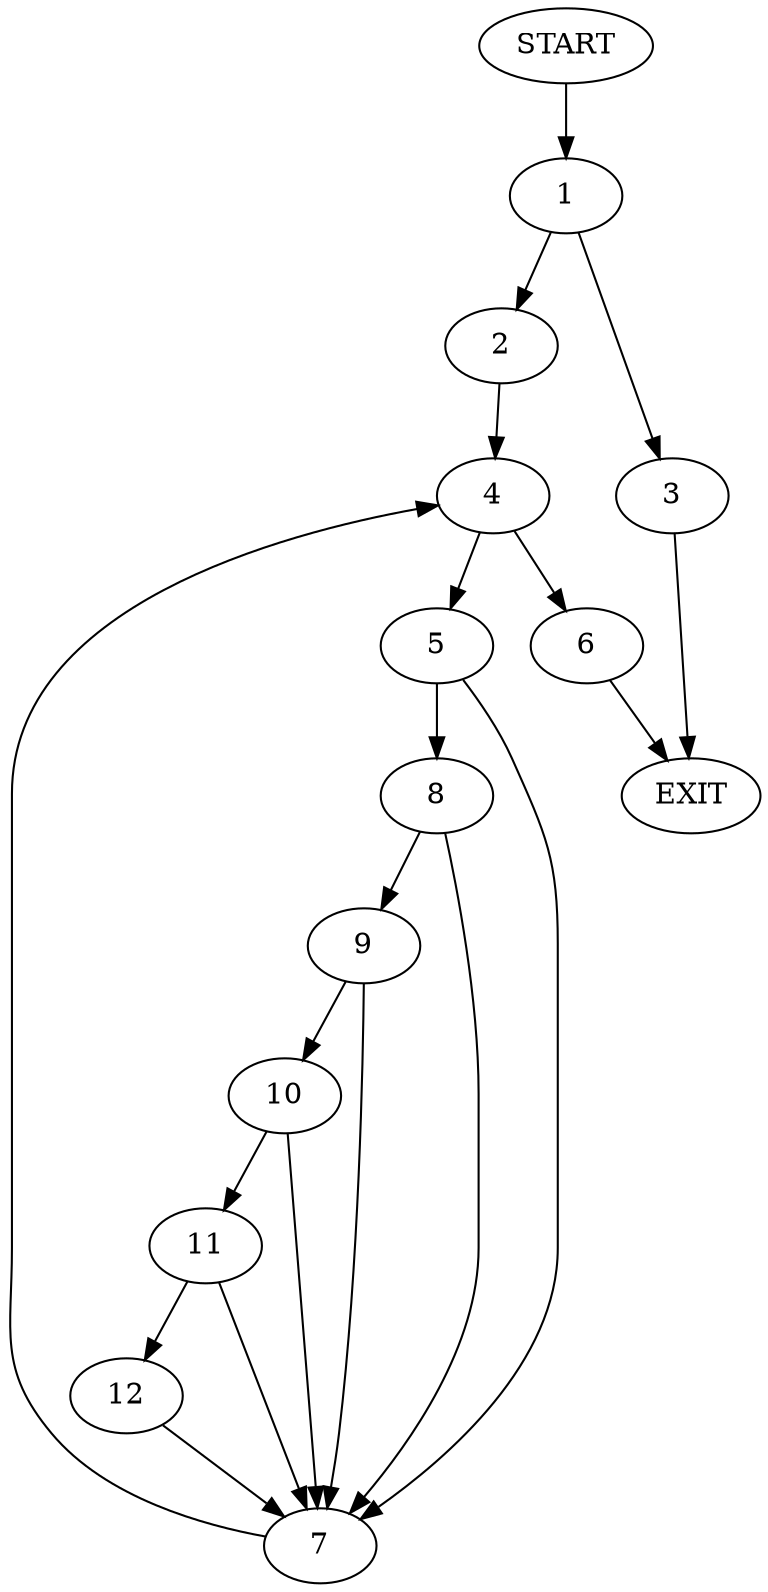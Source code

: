digraph {
0 [label="START"]
13 [label="EXIT"]
0 -> 1
1 -> 2
1 -> 3
3 -> 13
2 -> 4
4 -> 5
4 -> 6
6 -> 13
5 -> 7
5 -> 8
8 -> 9
8 -> 7
7 -> 4
9 -> 10
9 -> 7
10 -> 11
10 -> 7
11 -> 7
11 -> 12
12 -> 7
}
